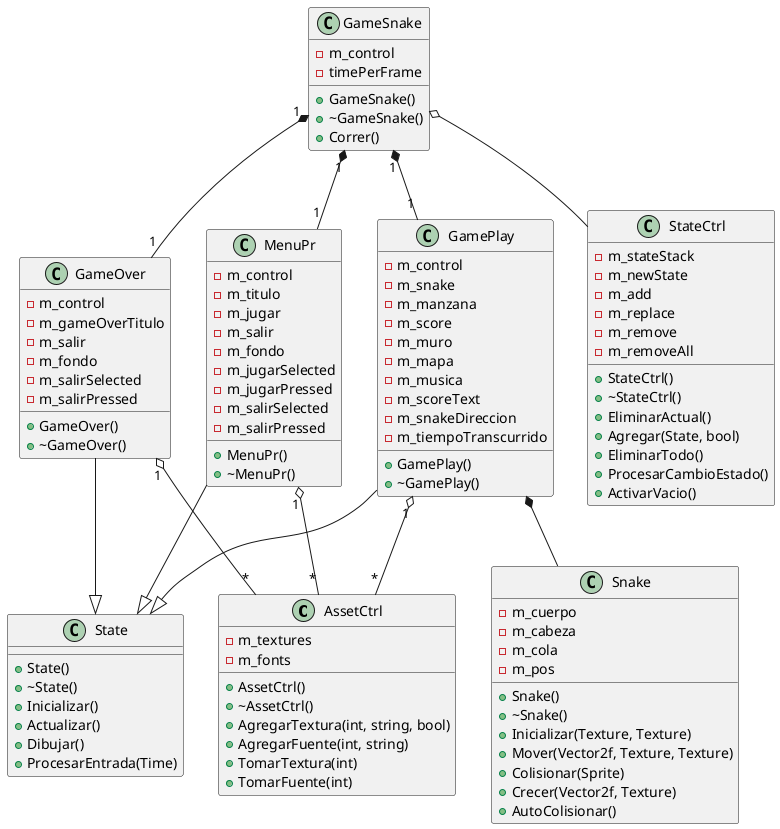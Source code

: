 @startuml Snake

class AssetCtrl{
    -m_textures
    -m_fonts
    +AssetCtrl()
    +~AssetCtrl()
    +AgregarTextura(int, string, bool)
    +AgregarFuente(int, string)
    +TomarTextura(int)
    +TomarFuente(int)
    
}

class GameOver {
    -m_control
    -m_gameOverTitulo
    -m_salir
    -m_fondo
    -m_salirSelected
    -m_salirPressed
    +GameOver()
    +~GameOver()
}

class GamePlay {
    -m_control
    -m_snake
    -m_manzana
    -m_score
    -m_muro
    -m_mapa
    -m_musica
    -m_scoreText
    -m_snakeDireccion
    -m_tiempoTranscurrido
    +GamePlay()
    +~GamePlay()
}

class GameSnake{
    -m_control
    -timePerFrame
    +GameSnake()
    +~GameSnake()
    +Correr()
}

class MenuPr {
    -m_control
    -m_titulo
    -m_jugar
    -m_salir
    -m_fondo
    -m_jugarSelected
    -m_jugarPressed
    -m_salirSelected
    -m_salirPressed
    +MenuPr()
    +~MenuPr()
}

class Snake{
    -m_cuerpo
    -m_cabeza
    -m_cola
    -m_pos
    +Snake()
    +~Snake()
    +Inicializar(Texture, Texture)
    +Mover(Vector2f, Texture, Texture)
    +Colisionar(Sprite)
    +Crecer(Vector2f, Texture)
    +AutoColisionar()
}

class State{
    +State()
    +~State()
    +Inicializar()
    +Actualizar()
    +Dibujar()
    +ProcesarEntrada(Time)
}

class StateCtrl{
    
    
    -m_stateStack
    -m_newState
    -m_add
    -m_replace
    -m_remove
    -m_removeAll
    +StateCtrl()
    +~StateCtrl()
    +EliminarActual()
    +Agregar(State, bool)
    +EliminarTodo()
    +ProcesarCambioEstado()
    +ActivarVacio()
}

GameOver --|> State
GamePlay --|> State
MenuPr --|> State
GameSnake "1" *-- "1" GameOver
GameSnake "1" *-- "1" GamePlay
GameSnake "1" *-- "1" MenuPr
GameSnake o-- StateCtrl
GameOver "1" o-- "*" AssetCtrl
GamePlay *-- Snake
GamePlay "1" o-- "*" AssetCtrl
MenuPr "1" o-- "*" AssetCtrl

@enduml
